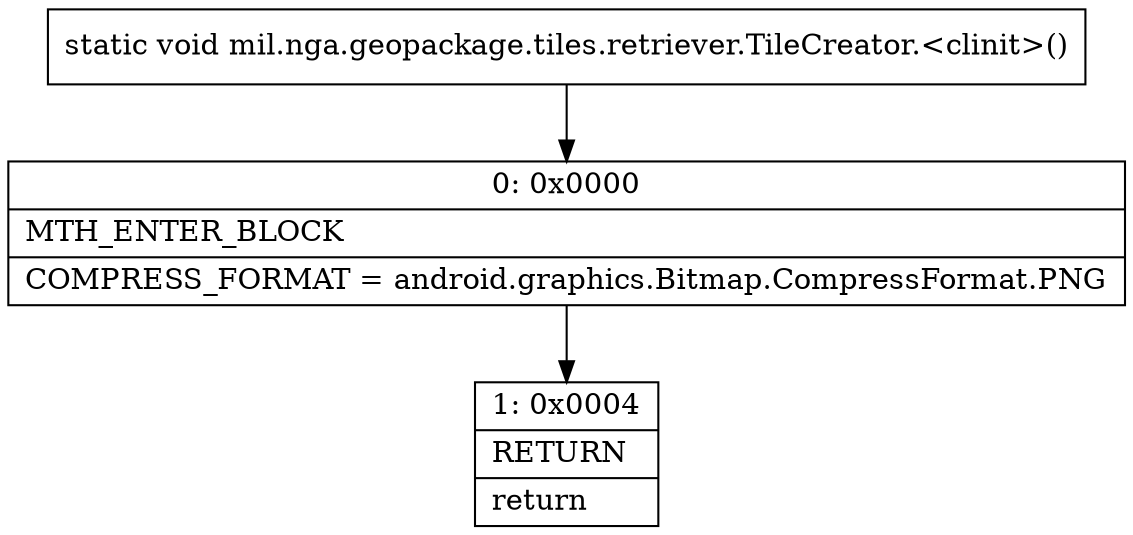 digraph "CFG formil.nga.geopackage.tiles.retriever.TileCreator.\<clinit\>()V" {
Node_0 [shape=record,label="{0\:\ 0x0000|MTH_ENTER_BLOCK\l|COMPRESS_FORMAT = android.graphics.Bitmap.CompressFormat.PNG\l}"];
Node_1 [shape=record,label="{1\:\ 0x0004|RETURN\l|return\l}"];
MethodNode[shape=record,label="{static void mil.nga.geopackage.tiles.retriever.TileCreator.\<clinit\>() }"];
MethodNode -> Node_0;
Node_0 -> Node_1;
}

